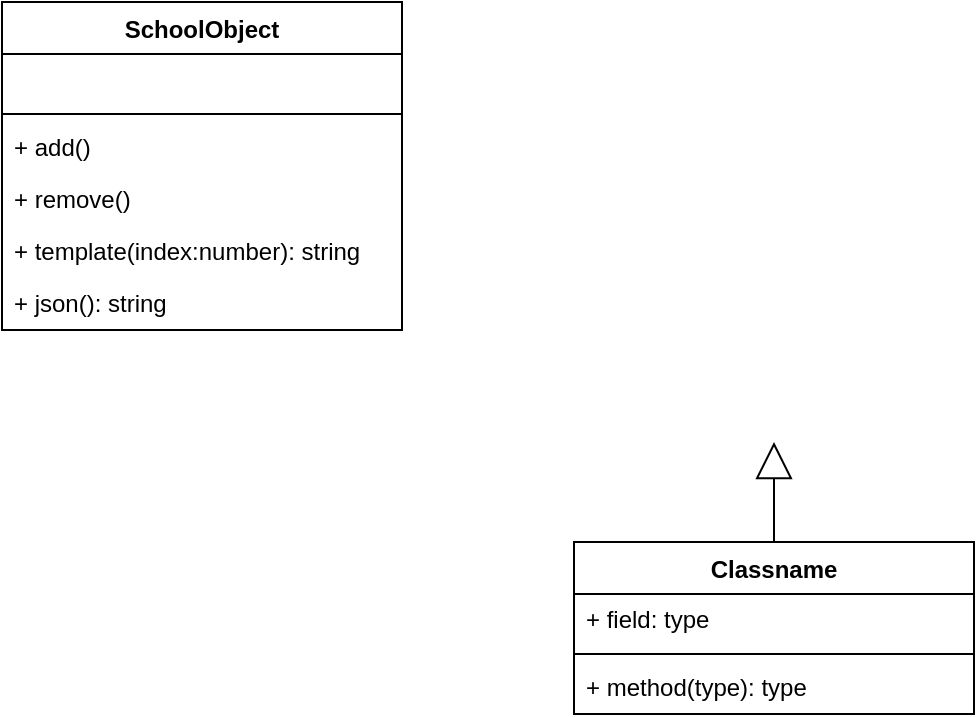 <mxfile version="26.2.13">
  <diagram name="Page-1" id="W5EVbxe9hxjn3iXyUseI">
    <mxGraphModel dx="948" dy="617" grid="1" gridSize="10" guides="1" tooltips="1" connect="1" arrows="1" fold="1" page="1" pageScale="1" pageWidth="827" pageHeight="1169" math="0" shadow="0">
      <root>
        <mxCell id="0" />
        <mxCell id="1" parent="0" />
        <mxCell id="GkFdu5RXpV6OnrDrKfBH-1" value="Classname" style="swimlane;fontStyle=1;align=center;verticalAlign=top;childLayout=stackLayout;horizontal=1;startSize=26;horizontalStack=0;resizeParent=1;resizeParentMax=0;resizeLast=0;collapsible=1;marginBottom=0;whiteSpace=wrap;html=1;" vertex="1" parent="1">
          <mxGeometry x="600" y="500" width="200" height="86" as="geometry" />
        </mxCell>
        <mxCell id="GkFdu5RXpV6OnrDrKfBH-2" value="+ field: type" style="text;strokeColor=none;fillColor=none;align=left;verticalAlign=middle;spacingLeft=4;spacingRight=4;overflow=hidden;rotatable=0;points=[[0,0.5],[1,0.5]];portConstraint=eastwest;whiteSpace=wrap;html=1;" vertex="1" parent="GkFdu5RXpV6OnrDrKfBH-1">
          <mxGeometry y="26" width="200" height="26" as="geometry" />
        </mxCell>
        <mxCell id="GkFdu5RXpV6OnrDrKfBH-3" value="" style="line;strokeWidth=1;fillColor=none;align=left;verticalAlign=middle;spacingTop=-1;spacingLeft=3;spacingRight=3;rotatable=0;labelPosition=right;points=[];portConstraint=eastwest;strokeColor=inherit;" vertex="1" parent="GkFdu5RXpV6OnrDrKfBH-1">
          <mxGeometry y="52" width="200" height="8" as="geometry" />
        </mxCell>
        <mxCell id="GkFdu5RXpV6OnrDrKfBH-4" value="+ method(type): type" style="text;strokeColor=none;fillColor=none;align=left;verticalAlign=middle;spacingLeft=4;spacingRight=4;overflow=hidden;rotatable=0;points=[[0,0.5],[1,0.5]];portConstraint=eastwest;whiteSpace=wrap;html=1;" vertex="1" parent="GkFdu5RXpV6OnrDrKfBH-1">
          <mxGeometry y="60" width="200" height="26" as="geometry" />
        </mxCell>
        <mxCell id="GkFdu5RXpV6OnrDrKfBH-5" value="" style="endArrow=block;endSize=16;endFill=0;html=1;rounded=0;" edge="1" parent="1" source="GkFdu5RXpV6OnrDrKfBH-1">
          <mxGeometry width="160" relative="1" as="geometry">
            <mxPoint x="560" y="520" as="sourcePoint" />
            <mxPoint x="700" y="450" as="targetPoint" />
          </mxGeometry>
        </mxCell>
        <mxCell id="GkFdu5RXpV6OnrDrKfBH-6" value="SchoolObject" style="swimlane;fontStyle=1;align=center;verticalAlign=top;childLayout=stackLayout;horizontal=1;startSize=26;horizontalStack=0;resizeParent=1;resizeParentMax=0;resizeLast=0;collapsible=1;marginBottom=0;whiteSpace=wrap;html=1;" vertex="1" parent="1">
          <mxGeometry x="314" y="230" width="200" height="164" as="geometry" />
        </mxCell>
        <mxCell id="GkFdu5RXpV6OnrDrKfBH-7" value="&amp;nbsp;" style="text;strokeColor=none;fillColor=none;align=left;verticalAlign=middle;spacingLeft=4;spacingRight=4;overflow=hidden;rotatable=0;points=[[0,0.5],[1,0.5]];portConstraint=eastwest;whiteSpace=wrap;html=1;" vertex="1" parent="GkFdu5RXpV6OnrDrKfBH-6">
          <mxGeometry y="26" width="200" height="26" as="geometry" />
        </mxCell>
        <mxCell id="GkFdu5RXpV6OnrDrKfBH-8" value="" style="line;strokeWidth=1;fillColor=none;align=left;verticalAlign=middle;spacingTop=-1;spacingLeft=3;spacingRight=3;rotatable=0;labelPosition=right;points=[];portConstraint=eastwest;strokeColor=inherit;" vertex="1" parent="GkFdu5RXpV6OnrDrKfBH-6">
          <mxGeometry y="52" width="200" height="8" as="geometry" />
        </mxCell>
        <mxCell id="GkFdu5RXpV6OnrDrKfBH-9" value="+ add()" style="text;strokeColor=none;fillColor=none;align=left;verticalAlign=middle;spacingLeft=4;spacingRight=4;overflow=hidden;rotatable=0;points=[[0,0.5],[1,0.5]];portConstraint=eastwest;whiteSpace=wrap;html=1;" vertex="1" parent="GkFdu5RXpV6OnrDrKfBH-6">
          <mxGeometry y="60" width="200" height="26" as="geometry" />
        </mxCell>
        <mxCell id="GkFdu5RXpV6OnrDrKfBH-11" value="+ remove()" style="text;strokeColor=none;fillColor=none;align=left;verticalAlign=middle;spacingLeft=4;spacingRight=4;overflow=hidden;rotatable=0;points=[[0,0.5],[1,0.5]];portConstraint=eastwest;whiteSpace=wrap;html=1;" vertex="1" parent="GkFdu5RXpV6OnrDrKfBH-6">
          <mxGeometry y="86" width="200" height="26" as="geometry" />
        </mxCell>
        <mxCell id="GkFdu5RXpV6OnrDrKfBH-12" value="+ template(index:number): string" style="text;strokeColor=none;fillColor=none;align=left;verticalAlign=middle;spacingLeft=4;spacingRight=4;overflow=hidden;rotatable=0;points=[[0,0.5],[1,0.5]];portConstraint=eastwest;whiteSpace=wrap;html=1;" vertex="1" parent="GkFdu5RXpV6OnrDrKfBH-6">
          <mxGeometry y="112" width="200" height="26" as="geometry" />
        </mxCell>
        <mxCell id="GkFdu5RXpV6OnrDrKfBH-13" value="+ json(): string" style="text;strokeColor=none;fillColor=none;align=left;verticalAlign=middle;spacingLeft=4;spacingRight=4;overflow=hidden;rotatable=0;points=[[0,0.5],[1,0.5]];portConstraint=eastwest;whiteSpace=wrap;html=1;" vertex="1" parent="GkFdu5RXpV6OnrDrKfBH-6">
          <mxGeometry y="138" width="200" height="26" as="geometry" />
        </mxCell>
      </root>
    </mxGraphModel>
  </diagram>
</mxfile>
